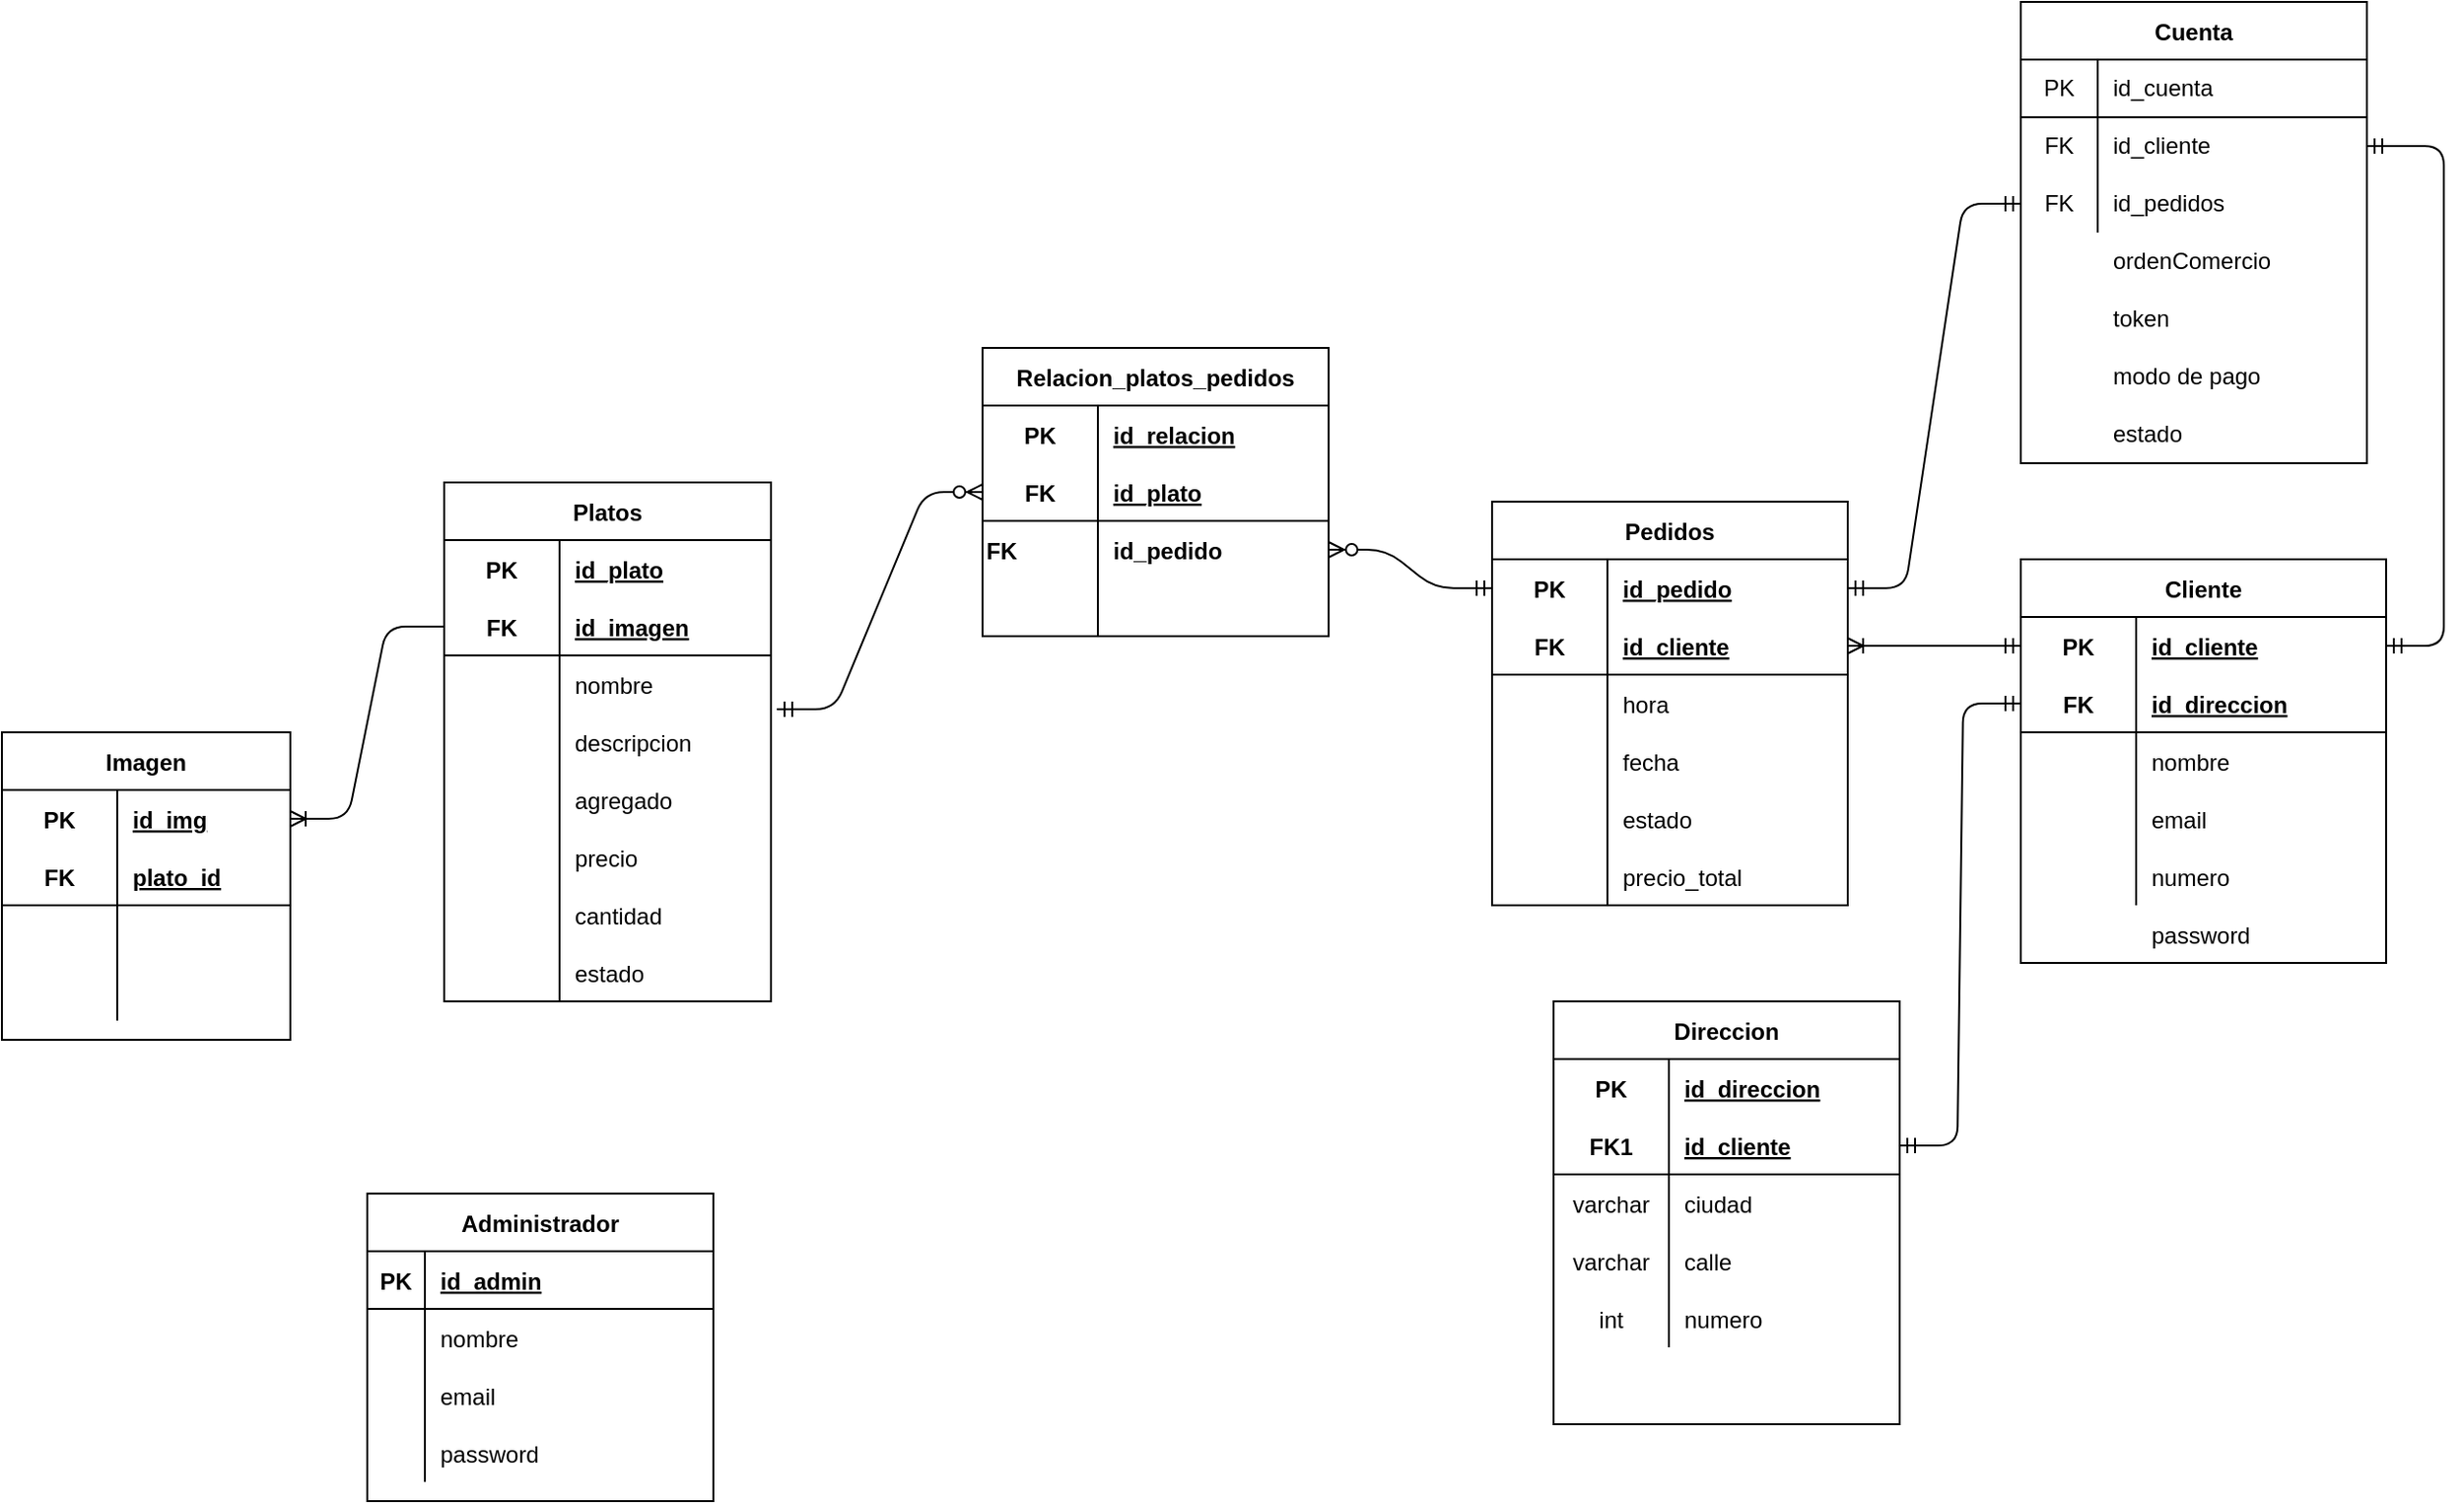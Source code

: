 <mxfile version="15.4.3" type="github">
  <diagram id="C5RBs43oDa-KdzZeNtuy" name="Page-1">
    <mxGraphModel dx="2249" dy="1915" grid="1" gridSize="10" guides="1" tooltips="1" connect="1" arrows="1" fold="1" page="1" pageScale="1" pageWidth="827" pageHeight="1169" math="0" shadow="0">
      <root>
        <mxCell id="WIyWlLk6GJQsqaUBKTNV-0" />
        <mxCell id="WIyWlLk6GJQsqaUBKTNV-1" parent="WIyWlLk6GJQsqaUBKTNV-0" />
        <mxCell id="ESda6m1xkykQsSSz6do7-54" value="" style="edgeStyle=entityRelationEdgeStyle;fontSize=12;html=1;endArrow=ERmandOne;startArrow=ERmandOne;entryX=0;entryY=0.5;entryDx=0;entryDy=0;" parent="WIyWlLk6GJQsqaUBKTNV-1" source="ESda6m1xkykQsSSz6do7-59" target="ESda6m1xkykQsSSz6do7-76" edge="1">
          <mxGeometry width="100" height="100" relative="1" as="geometry">
            <mxPoint x="650" y="405" as="sourcePoint" />
            <mxPoint x="750" y="305" as="targetPoint" />
          </mxGeometry>
        </mxCell>
        <mxCell id="ESda6m1xkykQsSSz6do7-55" value="Direccion" style="shape=table;startSize=30;container=1;collapsible=1;childLayout=tableLayout;fixedRows=1;rowLines=0;fontStyle=1;align=center;resizeLast=1;" parent="WIyWlLk6GJQsqaUBKTNV-1" vertex="1">
          <mxGeometry x="647" y="460" width="180" height="220" as="geometry" />
        </mxCell>
        <mxCell id="ESda6m1xkykQsSSz6do7-56" value="" style="shape=partialRectangle;collapsible=0;dropTarget=0;pointerEvents=0;fillColor=none;top=0;left=0;bottom=0;right=0;points=[[0,0.5],[1,0.5]];portConstraint=eastwest;" parent="ESda6m1xkykQsSSz6do7-55" vertex="1">
          <mxGeometry y="30" width="180" height="30" as="geometry" />
        </mxCell>
        <mxCell id="ESda6m1xkykQsSSz6do7-57" value="PK" style="shape=partialRectangle;connectable=0;fillColor=none;top=0;left=0;bottom=0;right=0;fontStyle=1;overflow=hidden;" parent="ESda6m1xkykQsSSz6do7-56" vertex="1">
          <mxGeometry width="60" height="30" as="geometry" />
        </mxCell>
        <mxCell id="ESda6m1xkykQsSSz6do7-58" value="id_direccion" style="shape=partialRectangle;connectable=0;fillColor=none;top=0;left=0;bottom=0;right=0;align=left;spacingLeft=6;fontStyle=5;overflow=hidden;" parent="ESda6m1xkykQsSSz6do7-56" vertex="1">
          <mxGeometry x="60" width="120" height="30" as="geometry" />
        </mxCell>
        <mxCell id="ESda6m1xkykQsSSz6do7-59" value="" style="shape=partialRectangle;collapsible=0;dropTarget=0;pointerEvents=0;fillColor=none;top=0;left=0;bottom=1;right=0;points=[[0,0.5],[1,0.5]];portConstraint=eastwest;" parent="ESda6m1xkykQsSSz6do7-55" vertex="1">
          <mxGeometry y="60" width="180" height="30" as="geometry" />
        </mxCell>
        <mxCell id="ESda6m1xkykQsSSz6do7-60" value="FK1" style="shape=partialRectangle;connectable=0;fillColor=none;top=0;left=0;bottom=0;right=0;fontStyle=1;overflow=hidden;" parent="ESda6m1xkykQsSSz6do7-59" vertex="1">
          <mxGeometry width="60" height="30" as="geometry" />
        </mxCell>
        <mxCell id="ESda6m1xkykQsSSz6do7-61" value="id_cliente" style="shape=partialRectangle;connectable=0;fillColor=none;top=0;left=0;bottom=0;right=0;align=left;spacingLeft=6;fontStyle=5;overflow=hidden;" parent="ESda6m1xkykQsSSz6do7-59" vertex="1">
          <mxGeometry x="60" width="120" height="30" as="geometry" />
        </mxCell>
        <mxCell id="ESda6m1xkykQsSSz6do7-62" value="" style="shape=partialRectangle;collapsible=0;dropTarget=0;pointerEvents=0;fillColor=none;top=0;left=0;bottom=0;right=0;points=[[0,0.5],[1,0.5]];portConstraint=eastwest;" parent="ESda6m1xkykQsSSz6do7-55" vertex="1">
          <mxGeometry y="90" width="180" height="30" as="geometry" />
        </mxCell>
        <mxCell id="ESda6m1xkykQsSSz6do7-63" value="varchar" style="shape=partialRectangle;connectable=0;fillColor=none;top=0;left=0;bottom=0;right=0;editable=1;overflow=hidden;" parent="ESda6m1xkykQsSSz6do7-62" vertex="1">
          <mxGeometry width="60" height="30" as="geometry" />
        </mxCell>
        <mxCell id="ESda6m1xkykQsSSz6do7-64" value="ciudad" style="shape=partialRectangle;connectable=0;fillColor=none;top=0;left=0;bottom=0;right=0;align=left;spacingLeft=6;overflow=hidden;" parent="ESda6m1xkykQsSSz6do7-62" vertex="1">
          <mxGeometry x="60" width="120" height="30" as="geometry" />
        </mxCell>
        <mxCell id="ESda6m1xkykQsSSz6do7-65" value="" style="shape=partialRectangle;collapsible=0;dropTarget=0;pointerEvents=0;fillColor=none;top=0;left=0;bottom=0;right=0;points=[[0,0.5],[1,0.5]];portConstraint=eastwest;" parent="ESda6m1xkykQsSSz6do7-55" vertex="1">
          <mxGeometry y="120" width="180" height="30" as="geometry" />
        </mxCell>
        <mxCell id="ESda6m1xkykQsSSz6do7-66" value="varchar" style="shape=partialRectangle;connectable=0;fillColor=none;top=0;left=0;bottom=0;right=0;editable=1;overflow=hidden;" parent="ESda6m1xkykQsSSz6do7-65" vertex="1">
          <mxGeometry width="60" height="30" as="geometry" />
        </mxCell>
        <mxCell id="ESda6m1xkykQsSSz6do7-67" value="calle" style="shape=partialRectangle;connectable=0;fillColor=none;top=0;left=0;bottom=0;right=0;align=left;spacingLeft=6;overflow=hidden;" parent="ESda6m1xkykQsSSz6do7-65" vertex="1">
          <mxGeometry x="60" width="120" height="30" as="geometry" />
        </mxCell>
        <mxCell id="ESda6m1xkykQsSSz6do7-68" value="" style="shape=partialRectangle;collapsible=0;dropTarget=0;pointerEvents=0;fillColor=none;top=0;left=0;bottom=0;right=0;points=[[0,0.5],[1,0.5]];portConstraint=eastwest;" parent="ESda6m1xkykQsSSz6do7-55" vertex="1">
          <mxGeometry y="150" width="180" height="30" as="geometry" />
        </mxCell>
        <mxCell id="ESda6m1xkykQsSSz6do7-69" value="int" style="shape=partialRectangle;connectable=0;fillColor=none;top=0;left=0;bottom=0;right=0;editable=1;overflow=hidden;" parent="ESda6m1xkykQsSSz6do7-68" vertex="1">
          <mxGeometry width="60" height="30" as="geometry" />
        </mxCell>
        <mxCell id="ESda6m1xkykQsSSz6do7-70" value="numero" style="shape=partialRectangle;connectable=0;fillColor=none;top=0;left=0;bottom=0;right=0;align=left;spacingLeft=6;overflow=hidden;" parent="ESda6m1xkykQsSSz6do7-68" vertex="1">
          <mxGeometry x="60" width="120" height="30" as="geometry" />
        </mxCell>
        <mxCell id="ESda6m1xkykQsSSz6do7-72" value="Cliente" style="shape=table;startSize=30;container=1;collapsible=1;childLayout=tableLayout;fixedRows=1;rowLines=0;fontStyle=1;align=center;resizeLast=1;" parent="WIyWlLk6GJQsqaUBKTNV-1" vertex="1">
          <mxGeometry x="890" y="230" width="190" height="210" as="geometry" />
        </mxCell>
        <mxCell id="ESda6m1xkykQsSSz6do7-73" value="" style="shape=partialRectangle;collapsible=0;dropTarget=0;pointerEvents=0;fillColor=none;top=0;left=0;bottom=0;right=0;points=[[0,0.5],[1,0.5]];portConstraint=eastwest;" parent="ESda6m1xkykQsSSz6do7-72" vertex="1">
          <mxGeometry y="30" width="190" height="30" as="geometry" />
        </mxCell>
        <mxCell id="ESda6m1xkykQsSSz6do7-74" value="PK" style="shape=partialRectangle;connectable=0;fillColor=none;top=0;left=0;bottom=0;right=0;fontStyle=1;overflow=hidden;" parent="ESda6m1xkykQsSSz6do7-73" vertex="1">
          <mxGeometry width="60" height="30" as="geometry">
            <mxRectangle width="60" height="30" as="alternateBounds" />
          </mxGeometry>
        </mxCell>
        <mxCell id="ESda6m1xkykQsSSz6do7-75" value="id_cliente" style="shape=partialRectangle;connectable=0;fillColor=none;top=0;left=0;bottom=0;right=0;align=left;spacingLeft=6;fontStyle=5;overflow=hidden;" parent="ESda6m1xkykQsSSz6do7-73" vertex="1">
          <mxGeometry x="60" width="130" height="30" as="geometry">
            <mxRectangle width="130" height="30" as="alternateBounds" />
          </mxGeometry>
        </mxCell>
        <mxCell id="ESda6m1xkykQsSSz6do7-76" value="" style="shape=partialRectangle;collapsible=0;dropTarget=0;pointerEvents=0;fillColor=none;top=0;left=0;bottom=1;right=0;points=[[0,0.5],[1,0.5]];portConstraint=eastwest;" parent="ESda6m1xkykQsSSz6do7-72" vertex="1">
          <mxGeometry y="60" width="190" height="30" as="geometry" />
        </mxCell>
        <mxCell id="ESda6m1xkykQsSSz6do7-77" value="FK" style="shape=partialRectangle;connectable=0;fillColor=none;top=0;left=0;bottom=0;right=0;fontStyle=1;overflow=hidden;" parent="ESda6m1xkykQsSSz6do7-76" vertex="1">
          <mxGeometry width="60" height="30" as="geometry">
            <mxRectangle width="60" height="30" as="alternateBounds" />
          </mxGeometry>
        </mxCell>
        <mxCell id="ESda6m1xkykQsSSz6do7-78" value="id_direccion" style="shape=partialRectangle;connectable=0;fillColor=none;top=0;left=0;bottom=0;right=0;align=left;spacingLeft=6;fontStyle=5;overflow=hidden;" parent="ESda6m1xkykQsSSz6do7-76" vertex="1">
          <mxGeometry x="60" width="130" height="30" as="geometry">
            <mxRectangle width="130" height="30" as="alternateBounds" />
          </mxGeometry>
        </mxCell>
        <mxCell id="ESda6m1xkykQsSSz6do7-79" value="" style="shape=partialRectangle;collapsible=0;dropTarget=0;pointerEvents=0;fillColor=none;top=0;left=0;bottom=0;right=0;points=[[0,0.5],[1,0.5]];portConstraint=eastwest;" parent="ESda6m1xkykQsSSz6do7-72" vertex="1">
          <mxGeometry y="90" width="190" height="30" as="geometry" />
        </mxCell>
        <mxCell id="ESda6m1xkykQsSSz6do7-80" value="" style="shape=partialRectangle;connectable=0;fillColor=none;top=0;left=0;bottom=0;right=0;editable=1;overflow=hidden;" parent="ESda6m1xkykQsSSz6do7-79" vertex="1">
          <mxGeometry width="60" height="30" as="geometry">
            <mxRectangle width="60" height="30" as="alternateBounds" />
          </mxGeometry>
        </mxCell>
        <mxCell id="ESda6m1xkykQsSSz6do7-81" value="nombre" style="shape=partialRectangle;connectable=0;fillColor=none;top=0;left=0;bottom=0;right=0;align=left;spacingLeft=6;overflow=hidden;" parent="ESda6m1xkykQsSSz6do7-79" vertex="1">
          <mxGeometry x="60" width="130" height="30" as="geometry">
            <mxRectangle width="130" height="30" as="alternateBounds" />
          </mxGeometry>
        </mxCell>
        <mxCell id="ESda6m1xkykQsSSz6do7-82" value="" style="shape=partialRectangle;collapsible=0;dropTarget=0;pointerEvents=0;fillColor=none;top=0;left=0;bottom=0;right=0;points=[[0,0.5],[1,0.5]];portConstraint=eastwest;" parent="ESda6m1xkykQsSSz6do7-72" vertex="1">
          <mxGeometry y="120" width="190" height="30" as="geometry" />
        </mxCell>
        <mxCell id="ESda6m1xkykQsSSz6do7-83" value="" style="shape=partialRectangle;connectable=0;fillColor=none;top=0;left=0;bottom=0;right=0;editable=1;overflow=hidden;" parent="ESda6m1xkykQsSSz6do7-82" vertex="1">
          <mxGeometry width="60" height="30" as="geometry">
            <mxRectangle width="60" height="30" as="alternateBounds" />
          </mxGeometry>
        </mxCell>
        <mxCell id="ESda6m1xkykQsSSz6do7-84" value="email" style="shape=partialRectangle;connectable=0;fillColor=none;top=0;left=0;bottom=0;right=0;align=left;spacingLeft=6;overflow=hidden;" parent="ESda6m1xkykQsSSz6do7-82" vertex="1">
          <mxGeometry x="60" width="130" height="30" as="geometry">
            <mxRectangle width="130" height="30" as="alternateBounds" />
          </mxGeometry>
        </mxCell>
        <mxCell id="ESda6m1xkykQsSSz6do7-88" value="" style="shape=partialRectangle;collapsible=0;dropTarget=0;pointerEvents=0;fillColor=none;top=0;left=0;bottom=0;right=0;points=[[0,0.5],[1,0.5]];portConstraint=eastwest;" parent="ESda6m1xkykQsSSz6do7-72" vertex="1">
          <mxGeometry y="150" width="190" height="30" as="geometry" />
        </mxCell>
        <mxCell id="ESda6m1xkykQsSSz6do7-89" value="                " style="shape=partialRectangle;connectable=0;fillColor=none;top=0;left=0;bottom=0;right=0;editable=1;overflow=hidden;" parent="ESda6m1xkykQsSSz6do7-88" vertex="1">
          <mxGeometry width="60" height="30" as="geometry">
            <mxRectangle width="60" height="30" as="alternateBounds" />
          </mxGeometry>
        </mxCell>
        <mxCell id="ESda6m1xkykQsSSz6do7-90" value="numero" style="shape=partialRectangle;connectable=0;fillColor=none;top=0;left=0;bottom=0;right=0;align=left;spacingLeft=6;overflow=hidden;" parent="ESda6m1xkykQsSSz6do7-88" vertex="1">
          <mxGeometry x="60" width="130" height="30" as="geometry">
            <mxRectangle width="130" height="30" as="alternateBounds" />
          </mxGeometry>
        </mxCell>
        <mxCell id="ESda6m1xkykQsSSz6do7-91" value="Pedidos" style="shape=table;startSize=30;container=1;collapsible=1;childLayout=tableLayout;fixedRows=1;rowLines=0;fontStyle=1;align=center;resizeLast=1;" parent="WIyWlLk6GJQsqaUBKTNV-1" vertex="1">
          <mxGeometry x="615" y="200" width="185" height="210" as="geometry" />
        </mxCell>
        <mxCell id="ESda6m1xkykQsSSz6do7-92" value="" style="shape=partialRectangle;collapsible=0;dropTarget=0;pointerEvents=0;fillColor=none;top=0;left=0;bottom=0;right=0;points=[[0,0.5],[1,0.5]];portConstraint=eastwest;" parent="ESda6m1xkykQsSSz6do7-91" vertex="1">
          <mxGeometry y="30" width="185" height="30" as="geometry" />
        </mxCell>
        <mxCell id="ESda6m1xkykQsSSz6do7-93" value="PK" style="shape=partialRectangle;connectable=0;fillColor=none;top=0;left=0;bottom=0;right=0;fontStyle=1;overflow=hidden;" parent="ESda6m1xkykQsSSz6do7-92" vertex="1">
          <mxGeometry width="60" height="30" as="geometry" />
        </mxCell>
        <mxCell id="ESda6m1xkykQsSSz6do7-94" value="id_pedido" style="shape=partialRectangle;connectable=0;fillColor=none;top=0;left=0;bottom=0;right=0;align=left;spacingLeft=6;fontStyle=5;overflow=hidden;" parent="ESda6m1xkykQsSSz6do7-92" vertex="1">
          <mxGeometry x="60" width="125" height="30" as="geometry" />
        </mxCell>
        <mxCell id="ESda6m1xkykQsSSz6do7-95" value="" style="shape=partialRectangle;collapsible=0;dropTarget=0;pointerEvents=0;fillColor=none;top=0;left=0;bottom=1;right=0;points=[[0,0.5],[1,0.5]];portConstraint=eastwest;" parent="ESda6m1xkykQsSSz6do7-91" vertex="1">
          <mxGeometry y="60" width="185" height="30" as="geometry" />
        </mxCell>
        <mxCell id="ESda6m1xkykQsSSz6do7-96" value="FK" style="shape=partialRectangle;connectable=0;fillColor=none;top=0;left=0;bottom=0;right=0;fontStyle=1;overflow=hidden;" parent="ESda6m1xkykQsSSz6do7-95" vertex="1">
          <mxGeometry width="60" height="30" as="geometry" />
        </mxCell>
        <mxCell id="ESda6m1xkykQsSSz6do7-97" value="id_cliente" style="shape=partialRectangle;connectable=0;fillColor=none;top=0;left=0;bottom=0;right=0;align=left;spacingLeft=6;fontStyle=5;overflow=hidden;" parent="ESda6m1xkykQsSSz6do7-95" vertex="1">
          <mxGeometry x="60" width="125" height="30" as="geometry" />
        </mxCell>
        <mxCell id="ESda6m1xkykQsSSz6do7-98" value="" style="shape=partialRectangle;collapsible=0;dropTarget=0;pointerEvents=0;fillColor=none;top=0;left=0;bottom=0;right=0;points=[[0,0.5],[1,0.5]];portConstraint=eastwest;" parent="ESda6m1xkykQsSSz6do7-91" vertex="1">
          <mxGeometry y="90" width="185" height="30" as="geometry" />
        </mxCell>
        <mxCell id="ESda6m1xkykQsSSz6do7-99" value="" style="shape=partialRectangle;connectable=0;fillColor=none;top=0;left=0;bottom=0;right=0;editable=1;overflow=hidden;" parent="ESda6m1xkykQsSSz6do7-98" vertex="1">
          <mxGeometry width="60" height="30" as="geometry" />
        </mxCell>
        <mxCell id="ESda6m1xkykQsSSz6do7-100" value="hora" style="shape=partialRectangle;connectable=0;fillColor=none;top=0;left=0;bottom=0;right=0;align=left;spacingLeft=6;overflow=hidden;" parent="ESda6m1xkykQsSSz6do7-98" vertex="1">
          <mxGeometry x="60" width="125" height="30" as="geometry" />
        </mxCell>
        <mxCell id="ESda6m1xkykQsSSz6do7-138" value="" style="shape=partialRectangle;collapsible=0;dropTarget=0;pointerEvents=0;fillColor=none;top=0;left=0;bottom=0;right=0;points=[[0,0.5],[1,0.5]];portConstraint=eastwest;" parent="ESda6m1xkykQsSSz6do7-91" vertex="1">
          <mxGeometry y="120" width="185" height="30" as="geometry" />
        </mxCell>
        <mxCell id="ESda6m1xkykQsSSz6do7-139" value="" style="shape=partialRectangle;connectable=0;fillColor=none;top=0;left=0;bottom=0;right=0;editable=1;overflow=hidden;" parent="ESda6m1xkykQsSSz6do7-138" vertex="1">
          <mxGeometry width="60" height="30" as="geometry" />
        </mxCell>
        <mxCell id="ESda6m1xkykQsSSz6do7-140" value="fecha" style="shape=partialRectangle;connectable=0;fillColor=none;top=0;left=0;bottom=0;right=0;align=left;spacingLeft=6;overflow=hidden;" parent="ESda6m1xkykQsSSz6do7-138" vertex="1">
          <mxGeometry x="60" width="125" height="30" as="geometry" />
        </mxCell>
        <mxCell id="ESda6m1xkykQsSSz6do7-190" value="" style="shape=partialRectangle;collapsible=0;dropTarget=0;pointerEvents=0;fillColor=none;top=0;left=0;bottom=0;right=0;points=[[0,0.5],[1,0.5]];portConstraint=eastwest;" parent="ESda6m1xkykQsSSz6do7-91" vertex="1">
          <mxGeometry y="150" width="185" height="30" as="geometry" />
        </mxCell>
        <mxCell id="ESda6m1xkykQsSSz6do7-191" value="" style="shape=partialRectangle;connectable=0;fillColor=none;top=0;left=0;bottom=0;right=0;editable=1;overflow=hidden;" parent="ESda6m1xkykQsSSz6do7-190" vertex="1">
          <mxGeometry width="60" height="30" as="geometry" />
        </mxCell>
        <mxCell id="ESda6m1xkykQsSSz6do7-192" value="estado" style="shape=partialRectangle;connectable=0;fillColor=none;top=0;left=0;bottom=0;right=0;align=left;spacingLeft=6;overflow=hidden;" parent="ESda6m1xkykQsSSz6do7-190" vertex="1">
          <mxGeometry x="60" width="125" height="30" as="geometry" />
        </mxCell>
        <mxCell id="ESda6m1xkykQsSSz6do7-101" value="" style="shape=partialRectangle;collapsible=0;dropTarget=0;pointerEvents=0;fillColor=none;top=0;left=0;bottom=0;right=0;points=[[0,0.5],[1,0.5]];portConstraint=eastwest;" parent="ESda6m1xkykQsSSz6do7-91" vertex="1">
          <mxGeometry y="180" width="185" height="30" as="geometry" />
        </mxCell>
        <mxCell id="ESda6m1xkykQsSSz6do7-102" value="" style="shape=partialRectangle;connectable=0;fillColor=none;top=0;left=0;bottom=0;right=0;editable=1;overflow=hidden;" parent="ESda6m1xkykQsSSz6do7-101" vertex="1">
          <mxGeometry width="60" height="30" as="geometry" />
        </mxCell>
        <mxCell id="ESda6m1xkykQsSSz6do7-103" value="precio_total" style="shape=partialRectangle;connectable=0;fillColor=none;top=0;left=0;bottom=0;right=0;align=left;spacingLeft=6;overflow=hidden;" parent="ESda6m1xkykQsSSz6do7-101" vertex="1">
          <mxGeometry x="60" width="125" height="30" as="geometry" />
        </mxCell>
        <mxCell id="ESda6m1xkykQsSSz6do7-104" value="Platos" style="shape=table;startSize=30;container=1;collapsible=1;childLayout=tableLayout;fixedRows=1;rowLines=0;fontStyle=1;align=center;resizeLast=1;" parent="WIyWlLk6GJQsqaUBKTNV-1" vertex="1">
          <mxGeometry x="70" y="190" width="170" height="270" as="geometry" />
        </mxCell>
        <mxCell id="ESda6m1xkykQsSSz6do7-105" value="" style="shape=partialRectangle;collapsible=0;dropTarget=0;pointerEvents=0;fillColor=none;top=0;left=0;bottom=0;right=0;points=[[0,0.5],[1,0.5]];portConstraint=eastwest;" parent="ESda6m1xkykQsSSz6do7-104" vertex="1">
          <mxGeometry y="30" width="170" height="30" as="geometry" />
        </mxCell>
        <mxCell id="ESda6m1xkykQsSSz6do7-106" value="PK" style="shape=partialRectangle;connectable=0;fillColor=none;top=0;left=0;bottom=0;right=0;fontStyle=1;overflow=hidden;" parent="ESda6m1xkykQsSSz6do7-105" vertex="1">
          <mxGeometry width="60" height="30" as="geometry" />
        </mxCell>
        <mxCell id="ESda6m1xkykQsSSz6do7-107" value="id_plato" style="shape=partialRectangle;connectable=0;fillColor=none;top=0;left=0;bottom=0;right=0;align=left;spacingLeft=6;fontStyle=5;overflow=hidden;" parent="ESda6m1xkykQsSSz6do7-105" vertex="1">
          <mxGeometry x="60" width="110" height="30" as="geometry" />
        </mxCell>
        <mxCell id="ESda6m1xkykQsSSz6do7-108" value="" style="shape=partialRectangle;collapsible=0;dropTarget=0;pointerEvents=0;fillColor=none;top=0;left=0;bottom=1;right=0;points=[[0,0.5],[1,0.5]];portConstraint=eastwest;" parent="ESda6m1xkykQsSSz6do7-104" vertex="1">
          <mxGeometry y="60" width="170" height="30" as="geometry" />
        </mxCell>
        <mxCell id="ESda6m1xkykQsSSz6do7-109" value="FK" style="shape=partialRectangle;connectable=0;fillColor=none;top=0;left=0;bottom=0;right=0;fontStyle=1;overflow=hidden;" parent="ESda6m1xkykQsSSz6do7-108" vertex="1">
          <mxGeometry width="60" height="30" as="geometry" />
        </mxCell>
        <mxCell id="ESda6m1xkykQsSSz6do7-110" value="id_imagen" style="shape=partialRectangle;connectable=0;fillColor=none;top=0;left=0;bottom=0;right=0;align=left;spacingLeft=6;fontStyle=5;overflow=hidden;" parent="ESda6m1xkykQsSSz6do7-108" vertex="1">
          <mxGeometry x="60" width="110" height="30" as="geometry" />
        </mxCell>
        <mxCell id="ESda6m1xkykQsSSz6do7-111" value="" style="shape=partialRectangle;collapsible=0;dropTarget=0;pointerEvents=0;fillColor=none;top=0;left=0;bottom=0;right=0;points=[[0,0.5],[1,0.5]];portConstraint=eastwest;" parent="ESda6m1xkykQsSSz6do7-104" vertex="1">
          <mxGeometry y="90" width="170" height="30" as="geometry" />
        </mxCell>
        <mxCell id="ESda6m1xkykQsSSz6do7-112" value="" style="shape=partialRectangle;connectable=0;fillColor=none;top=0;left=0;bottom=0;right=0;editable=1;overflow=hidden;" parent="ESda6m1xkykQsSSz6do7-111" vertex="1">
          <mxGeometry width="60" height="30" as="geometry" />
        </mxCell>
        <mxCell id="ESda6m1xkykQsSSz6do7-113" value="nombre" style="shape=partialRectangle;connectable=0;fillColor=none;top=0;left=0;bottom=0;right=0;align=left;spacingLeft=6;overflow=hidden;" parent="ESda6m1xkykQsSSz6do7-111" vertex="1">
          <mxGeometry x="60" width="110" height="30" as="geometry" />
        </mxCell>
        <mxCell id="ESda6m1xkykQsSSz6do7-114" value="" style="shape=partialRectangle;collapsible=0;dropTarget=0;pointerEvents=0;fillColor=none;top=0;left=0;bottom=0;right=0;points=[[0,0.5],[1,0.5]];portConstraint=eastwest;" parent="ESda6m1xkykQsSSz6do7-104" vertex="1">
          <mxGeometry y="120" width="170" height="30" as="geometry" />
        </mxCell>
        <mxCell id="ESda6m1xkykQsSSz6do7-115" value="" style="shape=partialRectangle;connectable=0;fillColor=none;top=0;left=0;bottom=0;right=0;editable=1;overflow=hidden;" parent="ESda6m1xkykQsSSz6do7-114" vertex="1">
          <mxGeometry width="60" height="30" as="geometry" />
        </mxCell>
        <mxCell id="ESda6m1xkykQsSSz6do7-116" value="descripcion" style="shape=partialRectangle;connectable=0;fillColor=none;top=0;left=0;bottom=0;right=0;align=left;spacingLeft=6;overflow=hidden;" parent="ESda6m1xkykQsSSz6do7-114" vertex="1">
          <mxGeometry x="60" width="110" height="30" as="geometry" />
        </mxCell>
        <mxCell id="ESda6m1xkykQsSSz6do7-117" value="" style="shape=partialRectangle;collapsible=0;dropTarget=0;pointerEvents=0;fillColor=none;top=0;left=0;bottom=0;right=0;points=[[0,0.5],[1,0.5]];portConstraint=eastwest;" parent="ESda6m1xkykQsSSz6do7-104" vertex="1">
          <mxGeometry y="150" width="170" height="30" as="geometry" />
        </mxCell>
        <mxCell id="ESda6m1xkykQsSSz6do7-118" value="" style="shape=partialRectangle;connectable=0;fillColor=none;top=0;left=0;bottom=0;right=0;editable=1;overflow=hidden;" parent="ESda6m1xkykQsSSz6do7-117" vertex="1">
          <mxGeometry width="60" height="30" as="geometry" />
        </mxCell>
        <mxCell id="ESda6m1xkykQsSSz6do7-119" value="agregado" style="shape=partialRectangle;connectable=0;fillColor=none;top=0;left=0;bottom=0;right=0;align=left;spacingLeft=6;overflow=hidden;" parent="ESda6m1xkykQsSSz6do7-117" vertex="1">
          <mxGeometry x="60" width="110" height="30" as="geometry" />
        </mxCell>
        <mxCell id="ESda6m1xkykQsSSz6do7-135" value="" style="shape=partialRectangle;collapsible=0;dropTarget=0;pointerEvents=0;fillColor=none;top=0;left=0;bottom=0;right=0;points=[[0,0.5],[1,0.5]];portConstraint=eastwest;" parent="ESda6m1xkykQsSSz6do7-104" vertex="1">
          <mxGeometry y="180" width="170" height="30" as="geometry" />
        </mxCell>
        <mxCell id="ESda6m1xkykQsSSz6do7-136" value="" style="shape=partialRectangle;connectable=0;fillColor=none;top=0;left=0;bottom=0;right=0;editable=1;overflow=hidden;" parent="ESda6m1xkykQsSSz6do7-135" vertex="1">
          <mxGeometry width="60" height="30" as="geometry" />
        </mxCell>
        <mxCell id="ESda6m1xkykQsSSz6do7-137" value="precio" style="shape=partialRectangle;connectable=0;fillColor=none;top=0;left=0;bottom=0;right=0;align=left;spacingLeft=6;overflow=hidden;" parent="ESda6m1xkykQsSSz6do7-135" vertex="1">
          <mxGeometry x="60" width="110" height="30" as="geometry" />
        </mxCell>
        <mxCell id="ESda6m1xkykQsSSz6do7-141" value="" style="shape=partialRectangle;collapsible=0;dropTarget=0;pointerEvents=0;fillColor=none;top=0;left=0;bottom=0;right=0;points=[[0,0.5],[1,0.5]];portConstraint=eastwest;" parent="ESda6m1xkykQsSSz6do7-104" vertex="1">
          <mxGeometry y="210" width="170" height="30" as="geometry" />
        </mxCell>
        <mxCell id="ESda6m1xkykQsSSz6do7-142" value="" style="shape=partialRectangle;connectable=0;fillColor=none;top=0;left=0;bottom=0;right=0;editable=1;overflow=hidden;" parent="ESda6m1xkykQsSSz6do7-141" vertex="1">
          <mxGeometry width="60" height="30" as="geometry" />
        </mxCell>
        <mxCell id="ESda6m1xkykQsSSz6do7-143" value="cantidad" style="shape=partialRectangle;connectable=0;fillColor=none;top=0;left=0;bottom=0;right=0;align=left;spacingLeft=6;overflow=hidden;" parent="ESda6m1xkykQsSSz6do7-141" vertex="1">
          <mxGeometry x="60" width="110" height="30" as="geometry" />
        </mxCell>
        <mxCell id="ESda6m1xkykQsSSz6do7-144" value="" style="shape=partialRectangle;collapsible=0;dropTarget=0;pointerEvents=0;fillColor=none;top=0;left=0;bottom=0;right=0;points=[[0,0.5],[1,0.5]];portConstraint=eastwest;" parent="ESda6m1xkykQsSSz6do7-104" vertex="1">
          <mxGeometry y="240" width="170" height="30" as="geometry" />
        </mxCell>
        <mxCell id="ESda6m1xkykQsSSz6do7-145" value="" style="shape=partialRectangle;connectable=0;fillColor=none;top=0;left=0;bottom=0;right=0;editable=1;overflow=hidden;" parent="ESda6m1xkykQsSSz6do7-144" vertex="1">
          <mxGeometry width="60" height="30" as="geometry" />
        </mxCell>
        <mxCell id="ESda6m1xkykQsSSz6do7-146" value="estado" style="shape=partialRectangle;connectable=0;fillColor=none;top=0;left=0;bottom=0;right=0;align=left;spacingLeft=6;overflow=hidden;" parent="ESda6m1xkykQsSSz6do7-144" vertex="1">
          <mxGeometry x="60" width="110" height="30" as="geometry" />
        </mxCell>
        <mxCell id="ESda6m1xkykQsSSz6do7-120" value="Relacion_platos_pedidos" style="shape=table;startSize=30;container=1;collapsible=1;childLayout=tableLayout;fixedRows=1;rowLines=0;fontStyle=1;align=center;resizeLast=1;" parent="WIyWlLk6GJQsqaUBKTNV-1" vertex="1">
          <mxGeometry x="350" y="120" width="180" height="150" as="geometry" />
        </mxCell>
        <mxCell id="ESda6m1xkykQsSSz6do7-121" value="" style="shape=partialRectangle;collapsible=0;dropTarget=0;pointerEvents=0;fillColor=none;top=0;left=0;bottom=0;right=0;points=[[0,0.5],[1,0.5]];portConstraint=eastwest;" parent="ESda6m1xkykQsSSz6do7-120" vertex="1">
          <mxGeometry y="30" width="180" height="30" as="geometry" />
        </mxCell>
        <mxCell id="ESda6m1xkykQsSSz6do7-122" value="PK" style="shape=partialRectangle;connectable=0;fillColor=none;top=0;left=0;bottom=0;right=0;fontStyle=1;overflow=hidden;" parent="ESda6m1xkykQsSSz6do7-121" vertex="1">
          <mxGeometry width="60" height="30" as="geometry">
            <mxRectangle width="60" height="30" as="alternateBounds" />
          </mxGeometry>
        </mxCell>
        <mxCell id="ESda6m1xkykQsSSz6do7-123" value="id_relacion" style="shape=partialRectangle;connectable=0;fillColor=none;top=0;left=0;bottom=0;right=0;align=left;spacingLeft=6;fontStyle=5;overflow=hidden;" parent="ESda6m1xkykQsSSz6do7-121" vertex="1">
          <mxGeometry x="60" width="120" height="30" as="geometry">
            <mxRectangle width="120" height="30" as="alternateBounds" />
          </mxGeometry>
        </mxCell>
        <mxCell id="ESda6m1xkykQsSSz6do7-124" value="" style="shape=partialRectangle;collapsible=0;dropTarget=0;pointerEvents=0;fillColor=none;top=0;left=0;bottom=1;right=0;points=[[0,0.5],[1,0.5]];portConstraint=eastwest;" parent="ESda6m1xkykQsSSz6do7-120" vertex="1">
          <mxGeometry y="60" width="180" height="30" as="geometry" />
        </mxCell>
        <mxCell id="ESda6m1xkykQsSSz6do7-125" value="FK" style="shape=partialRectangle;connectable=0;fillColor=none;top=0;left=0;bottom=0;right=0;fontStyle=1;overflow=hidden;" parent="ESda6m1xkykQsSSz6do7-124" vertex="1">
          <mxGeometry width="60" height="30" as="geometry">
            <mxRectangle width="60" height="30" as="alternateBounds" />
          </mxGeometry>
        </mxCell>
        <mxCell id="ESda6m1xkykQsSSz6do7-126" value="id_plato" style="shape=partialRectangle;connectable=0;fillColor=none;top=0;left=0;bottom=0;right=0;align=left;spacingLeft=6;fontStyle=5;overflow=hidden;" parent="ESda6m1xkykQsSSz6do7-124" vertex="1">
          <mxGeometry x="60" width="120" height="30" as="geometry">
            <mxRectangle width="120" height="30" as="alternateBounds" />
          </mxGeometry>
        </mxCell>
        <mxCell id="ESda6m1xkykQsSSz6do7-127" value="" style="shape=partialRectangle;collapsible=0;dropTarget=0;pointerEvents=0;fillColor=none;top=0;left=0;bottom=0;right=0;points=[[0,0.5],[1,0.5]];portConstraint=eastwest;" parent="ESda6m1xkykQsSSz6do7-120" vertex="1">
          <mxGeometry y="90" width="180" height="30" as="geometry" />
        </mxCell>
        <mxCell id="ESda6m1xkykQsSSz6do7-128" value="" style="shape=partialRectangle;connectable=0;fillColor=none;top=0;left=0;bottom=0;right=0;editable=1;overflow=hidden;" parent="ESda6m1xkykQsSSz6do7-127" vertex="1">
          <mxGeometry width="60" height="30" as="geometry">
            <mxRectangle width="60" height="30" as="alternateBounds" />
          </mxGeometry>
        </mxCell>
        <mxCell id="ESda6m1xkykQsSSz6do7-129" value="id_pedido" style="shape=partialRectangle;connectable=0;fillColor=none;top=0;left=0;bottom=0;right=0;align=left;spacingLeft=6;overflow=hidden;fontStyle=1" parent="ESda6m1xkykQsSSz6do7-127" vertex="1">
          <mxGeometry x="60" width="120" height="30" as="geometry">
            <mxRectangle width="120" height="30" as="alternateBounds" />
          </mxGeometry>
        </mxCell>
        <mxCell id="ESda6m1xkykQsSSz6do7-130" value="" style="shape=partialRectangle;collapsible=0;dropTarget=0;pointerEvents=0;fillColor=none;top=0;left=0;bottom=0;right=0;points=[[0,0.5],[1,0.5]];portConstraint=eastwest;" parent="ESda6m1xkykQsSSz6do7-120" vertex="1">
          <mxGeometry y="120" width="180" height="30" as="geometry" />
        </mxCell>
        <mxCell id="ESda6m1xkykQsSSz6do7-131" value="" style="shape=partialRectangle;connectable=0;fillColor=none;top=0;left=0;bottom=0;right=0;editable=1;overflow=hidden;" parent="ESda6m1xkykQsSSz6do7-130" vertex="1">
          <mxGeometry width="60" height="30" as="geometry">
            <mxRectangle width="60" height="30" as="alternateBounds" />
          </mxGeometry>
        </mxCell>
        <mxCell id="ESda6m1xkykQsSSz6do7-132" value="" style="shape=partialRectangle;connectable=0;fillColor=none;top=0;left=0;bottom=0;right=0;align=left;spacingLeft=6;overflow=hidden;" parent="ESda6m1xkykQsSSz6do7-130" vertex="1">
          <mxGeometry x="60" width="120" height="30" as="geometry">
            <mxRectangle width="120" height="30" as="alternateBounds" />
          </mxGeometry>
        </mxCell>
        <mxCell id="ESda6m1xkykQsSSz6do7-133" value="FK" style="shape=partialRectangle;connectable=0;fillColor=none;top=0;left=0;bottom=0;right=0;fontStyle=1;overflow=hidden;" parent="WIyWlLk6GJQsqaUBKTNV-1" vertex="1">
          <mxGeometry x="330" y="210" width="60" height="30" as="geometry" />
        </mxCell>
        <mxCell id="ESda6m1xkykQsSSz6do7-147" value="Imagen" style="shape=table;startSize=30;container=1;collapsible=1;childLayout=tableLayout;fixedRows=1;rowLines=0;fontStyle=1;align=center;resizeLast=1;" parent="WIyWlLk6GJQsqaUBKTNV-1" vertex="1">
          <mxGeometry x="-160" y="320" width="150" height="160" as="geometry" />
        </mxCell>
        <mxCell id="ESda6m1xkykQsSSz6do7-148" value="" style="shape=partialRectangle;collapsible=0;dropTarget=0;pointerEvents=0;fillColor=none;top=0;left=0;bottom=0;right=0;points=[[0,0.5],[1,0.5]];portConstraint=eastwest;" parent="ESda6m1xkykQsSSz6do7-147" vertex="1">
          <mxGeometry y="30" width="150" height="30" as="geometry" />
        </mxCell>
        <mxCell id="ESda6m1xkykQsSSz6do7-149" value="PK" style="shape=partialRectangle;connectable=0;fillColor=none;top=0;left=0;bottom=0;right=0;fontStyle=1;overflow=hidden;" parent="ESda6m1xkykQsSSz6do7-148" vertex="1">
          <mxGeometry width="60" height="30" as="geometry" />
        </mxCell>
        <mxCell id="ESda6m1xkykQsSSz6do7-150" value="id_img" style="shape=partialRectangle;connectable=0;fillColor=none;top=0;left=0;bottom=0;right=0;align=left;spacingLeft=6;fontStyle=5;overflow=hidden;" parent="ESda6m1xkykQsSSz6do7-148" vertex="1">
          <mxGeometry x="60" width="90" height="30" as="geometry" />
        </mxCell>
        <mxCell id="ESda6m1xkykQsSSz6do7-151" value="" style="shape=partialRectangle;collapsible=0;dropTarget=0;pointerEvents=0;fillColor=none;top=0;left=0;bottom=1;right=0;points=[[0,0.5],[1,0.5]];portConstraint=eastwest;" parent="ESda6m1xkykQsSSz6do7-147" vertex="1">
          <mxGeometry y="60" width="150" height="30" as="geometry" />
        </mxCell>
        <mxCell id="ESda6m1xkykQsSSz6do7-152" value="FK" style="shape=partialRectangle;connectable=0;fillColor=none;top=0;left=0;bottom=0;right=0;fontStyle=1;overflow=hidden;" parent="ESda6m1xkykQsSSz6do7-151" vertex="1">
          <mxGeometry width="60" height="30" as="geometry" />
        </mxCell>
        <mxCell id="ESda6m1xkykQsSSz6do7-153" value="plato_id" style="shape=partialRectangle;connectable=0;fillColor=none;top=0;left=0;bottom=0;right=0;align=left;spacingLeft=6;fontStyle=5;overflow=hidden;" parent="ESda6m1xkykQsSSz6do7-151" vertex="1">
          <mxGeometry x="60" width="90" height="30" as="geometry" />
        </mxCell>
        <mxCell id="ESda6m1xkykQsSSz6do7-154" value="" style="shape=partialRectangle;collapsible=0;dropTarget=0;pointerEvents=0;fillColor=none;top=0;left=0;bottom=0;right=0;points=[[0,0.5],[1,0.5]];portConstraint=eastwest;" parent="ESda6m1xkykQsSSz6do7-147" vertex="1">
          <mxGeometry y="90" width="150" height="30" as="geometry" />
        </mxCell>
        <mxCell id="ESda6m1xkykQsSSz6do7-155" value="" style="shape=partialRectangle;connectable=0;fillColor=none;top=0;left=0;bottom=0;right=0;editable=1;overflow=hidden;" parent="ESda6m1xkykQsSSz6do7-154" vertex="1">
          <mxGeometry width="60" height="30" as="geometry" />
        </mxCell>
        <mxCell id="ESda6m1xkykQsSSz6do7-156" value="" style="shape=partialRectangle;connectable=0;fillColor=none;top=0;left=0;bottom=0;right=0;align=left;spacingLeft=6;overflow=hidden;" parent="ESda6m1xkykQsSSz6do7-154" vertex="1">
          <mxGeometry x="60" width="90" height="30" as="geometry" />
        </mxCell>
        <mxCell id="ESda6m1xkykQsSSz6do7-157" value="" style="shape=partialRectangle;collapsible=0;dropTarget=0;pointerEvents=0;fillColor=none;top=0;left=0;bottom=0;right=0;points=[[0,0.5],[1,0.5]];portConstraint=eastwest;" parent="ESda6m1xkykQsSSz6do7-147" vertex="1">
          <mxGeometry y="120" width="150" height="30" as="geometry" />
        </mxCell>
        <mxCell id="ESda6m1xkykQsSSz6do7-158" value="" style="shape=partialRectangle;connectable=0;fillColor=none;top=0;left=0;bottom=0;right=0;editable=1;overflow=hidden;" parent="ESda6m1xkykQsSSz6do7-157" vertex="1">
          <mxGeometry width="60" height="30" as="geometry" />
        </mxCell>
        <mxCell id="ESda6m1xkykQsSSz6do7-159" value="" style="shape=partialRectangle;connectable=0;fillColor=none;top=0;left=0;bottom=0;right=0;align=left;spacingLeft=6;overflow=hidden;" parent="ESda6m1xkykQsSSz6do7-157" vertex="1">
          <mxGeometry x="60" width="90" height="30" as="geometry" />
        </mxCell>
        <mxCell id="ESda6m1xkykQsSSz6do7-160" value="" style="edgeStyle=entityRelationEdgeStyle;fontSize=12;html=1;endArrow=ERoneToMany;exitX=0;exitY=0.5;exitDx=0;exitDy=0;" parent="WIyWlLk6GJQsqaUBKTNV-1" source="ESda6m1xkykQsSSz6do7-108" target="ESda6m1xkykQsSSz6do7-148" edge="1">
          <mxGeometry width="100" height="100" relative="1" as="geometry">
            <mxPoint x="-130" y="230" as="sourcePoint" />
            <mxPoint x="-30" y="130" as="targetPoint" />
          </mxGeometry>
        </mxCell>
        <mxCell id="ESda6m1xkykQsSSz6do7-172" value="" style="edgeStyle=entityRelationEdgeStyle;fontSize=12;html=1;endArrow=ERzeroToMany;startArrow=ERmandOne;exitX=1.018;exitY=-0.067;exitDx=0;exitDy=0;exitPerimeter=0;entryX=0;entryY=0.5;entryDx=0;entryDy=0;" parent="WIyWlLk6GJQsqaUBKTNV-1" source="ESda6m1xkykQsSSz6do7-114" target="ESda6m1xkykQsSSz6do7-124" edge="1">
          <mxGeometry width="100" height="100" relative="1" as="geometry">
            <mxPoint x="260" y="320" as="sourcePoint" />
            <mxPoint x="360" y="220" as="targetPoint" />
          </mxGeometry>
        </mxCell>
        <mxCell id="ESda6m1xkykQsSSz6do7-173" value="" style="edgeStyle=entityRelationEdgeStyle;fontSize=12;html=1;endArrow=ERzeroToMany;startArrow=ERmandOne;exitX=0;exitY=0.5;exitDx=0;exitDy=0;entryX=1;entryY=0.5;entryDx=0;entryDy=0;" parent="WIyWlLk6GJQsqaUBKTNV-1" source="ESda6m1xkykQsSSz6do7-92" target="ESda6m1xkykQsSSz6do7-127" edge="1">
          <mxGeometry width="100" height="100" relative="1" as="geometry">
            <mxPoint x="460" y="410" as="sourcePoint" />
            <mxPoint x="560" y="310" as="targetPoint" />
          </mxGeometry>
        </mxCell>
        <mxCell id="ESda6m1xkykQsSSz6do7-174" value="" style="edgeStyle=entityRelationEdgeStyle;fontSize=12;html=1;endArrow=ERoneToMany;startArrow=ERmandOne;exitX=0;exitY=0.5;exitDx=0;exitDy=0;entryX=1;entryY=0.5;entryDx=0;entryDy=0;" parent="WIyWlLk6GJQsqaUBKTNV-1" source="ESda6m1xkykQsSSz6do7-73" target="ESda6m1xkykQsSSz6do7-95" edge="1">
          <mxGeometry width="100" height="100" relative="1" as="geometry">
            <mxPoint x="640" y="510" as="sourcePoint" />
            <mxPoint x="740" y="410" as="targetPoint" />
          </mxGeometry>
        </mxCell>
        <mxCell id="ESda6m1xkykQsSSz6do7-175" value="Administrador" style="shape=table;startSize=30;container=1;collapsible=1;childLayout=tableLayout;fixedRows=1;rowLines=0;fontStyle=1;align=center;resizeLast=1;" parent="WIyWlLk6GJQsqaUBKTNV-1" vertex="1">
          <mxGeometry x="30" y="560" width="180" height="160" as="geometry" />
        </mxCell>
        <mxCell id="ESda6m1xkykQsSSz6do7-176" value="" style="shape=partialRectangle;collapsible=0;dropTarget=0;pointerEvents=0;fillColor=none;top=0;left=0;bottom=1;right=0;points=[[0,0.5],[1,0.5]];portConstraint=eastwest;" parent="ESda6m1xkykQsSSz6do7-175" vertex="1">
          <mxGeometry y="30" width="180" height="30" as="geometry" />
        </mxCell>
        <mxCell id="ESda6m1xkykQsSSz6do7-177" value="PK" style="shape=partialRectangle;connectable=0;fillColor=none;top=0;left=0;bottom=0;right=0;fontStyle=1;overflow=hidden;" parent="ESda6m1xkykQsSSz6do7-176" vertex="1">
          <mxGeometry width="30" height="30" as="geometry" />
        </mxCell>
        <mxCell id="ESda6m1xkykQsSSz6do7-178" value="id_admin" style="shape=partialRectangle;connectable=0;fillColor=none;top=0;left=0;bottom=0;right=0;align=left;spacingLeft=6;fontStyle=5;overflow=hidden;" parent="ESda6m1xkykQsSSz6do7-176" vertex="1">
          <mxGeometry x="30" width="150" height="30" as="geometry" />
        </mxCell>
        <mxCell id="ESda6m1xkykQsSSz6do7-179" value="" style="shape=partialRectangle;collapsible=0;dropTarget=0;pointerEvents=0;fillColor=none;top=0;left=0;bottom=0;right=0;points=[[0,0.5],[1,0.5]];portConstraint=eastwest;" parent="ESda6m1xkykQsSSz6do7-175" vertex="1">
          <mxGeometry y="60" width="180" height="30" as="geometry" />
        </mxCell>
        <mxCell id="ESda6m1xkykQsSSz6do7-180" value="" style="shape=partialRectangle;connectable=0;fillColor=none;top=0;left=0;bottom=0;right=0;editable=1;overflow=hidden;" parent="ESda6m1xkykQsSSz6do7-179" vertex="1">
          <mxGeometry width="30" height="30" as="geometry" />
        </mxCell>
        <mxCell id="ESda6m1xkykQsSSz6do7-181" value="nombre" style="shape=partialRectangle;connectable=0;fillColor=none;top=0;left=0;bottom=0;right=0;align=left;spacingLeft=6;overflow=hidden;" parent="ESda6m1xkykQsSSz6do7-179" vertex="1">
          <mxGeometry x="30" width="150" height="30" as="geometry" />
        </mxCell>
        <mxCell id="ESda6m1xkykQsSSz6do7-182" value="" style="shape=partialRectangle;collapsible=0;dropTarget=0;pointerEvents=0;fillColor=none;top=0;left=0;bottom=0;right=0;points=[[0,0.5],[1,0.5]];portConstraint=eastwest;" parent="ESda6m1xkykQsSSz6do7-175" vertex="1">
          <mxGeometry y="90" width="180" height="30" as="geometry" />
        </mxCell>
        <mxCell id="ESda6m1xkykQsSSz6do7-183" value="" style="shape=partialRectangle;connectable=0;fillColor=none;top=0;left=0;bottom=0;right=0;editable=1;overflow=hidden;" parent="ESda6m1xkykQsSSz6do7-182" vertex="1">
          <mxGeometry width="30" height="30" as="geometry" />
        </mxCell>
        <mxCell id="ESda6m1xkykQsSSz6do7-184" value="email" style="shape=partialRectangle;connectable=0;fillColor=none;top=0;left=0;bottom=0;right=0;align=left;spacingLeft=6;overflow=hidden;" parent="ESda6m1xkykQsSSz6do7-182" vertex="1">
          <mxGeometry x="30" width="150" height="30" as="geometry" />
        </mxCell>
        <mxCell id="ESda6m1xkykQsSSz6do7-185" value="" style="shape=partialRectangle;collapsible=0;dropTarget=0;pointerEvents=0;fillColor=none;top=0;left=0;bottom=0;right=0;points=[[0,0.5],[1,0.5]];portConstraint=eastwest;" parent="ESda6m1xkykQsSSz6do7-175" vertex="1">
          <mxGeometry y="120" width="180" height="30" as="geometry" />
        </mxCell>
        <mxCell id="ESda6m1xkykQsSSz6do7-186" value="" style="shape=partialRectangle;connectable=0;fillColor=none;top=0;left=0;bottom=0;right=0;editable=1;overflow=hidden;" parent="ESda6m1xkykQsSSz6do7-185" vertex="1">
          <mxGeometry width="30" height="30" as="geometry" />
        </mxCell>
        <mxCell id="ESda6m1xkykQsSSz6do7-187" value="password" style="shape=partialRectangle;connectable=0;fillColor=none;top=0;left=0;bottom=0;right=0;align=left;spacingLeft=6;overflow=hidden;" parent="ESda6m1xkykQsSSz6do7-185" vertex="1">
          <mxGeometry x="30" width="150" height="30" as="geometry" />
        </mxCell>
        <mxCell id="w2ttaMazVEka0V8INCv7-0" value="password" style="shape=partialRectangle;connectable=0;fillColor=none;top=0;left=0;bottom=0;right=0;align=left;spacingLeft=6;overflow=hidden;" vertex="1" parent="WIyWlLk6GJQsqaUBKTNV-1">
          <mxGeometry x="950" y="410" width="130" height="30" as="geometry">
            <mxRectangle width="130" height="30" as="alternateBounds" />
          </mxGeometry>
        </mxCell>
        <mxCell id="w2ttaMazVEka0V8INCv7-1" value="Cuenta" style="shape=table;startSize=30;container=1;collapsible=0;childLayout=tableLayout;fixedRows=1;rowLines=0;fontStyle=1;align=center;pointerEvents=1;" vertex="1" parent="WIyWlLk6GJQsqaUBKTNV-1">
          <mxGeometry x="890" y="-60" width="180" height="240" as="geometry" />
        </mxCell>
        <mxCell id="w2ttaMazVEka0V8INCv7-2" value="" style="shape=partialRectangle;html=1;whiteSpace=wrap;collapsible=0;dropTarget=0;pointerEvents=1;fillColor=none;top=0;left=0;bottom=1;right=0;points=[[0,0.5],[1,0.5]];portConstraint=eastwest;" vertex="1" parent="w2ttaMazVEka0V8INCv7-1">
          <mxGeometry y="30" width="180" height="30" as="geometry" />
        </mxCell>
        <mxCell id="w2ttaMazVEka0V8INCv7-3" value="PK" style="shape=partialRectangle;html=1;whiteSpace=wrap;connectable=0;fillColor=none;top=0;left=0;bottom=0;right=0;overflow=hidden;pointerEvents=1;" vertex="1" parent="w2ttaMazVEka0V8INCv7-2">
          <mxGeometry width="40" height="30" as="geometry">
            <mxRectangle width="40" height="30" as="alternateBounds" />
          </mxGeometry>
        </mxCell>
        <mxCell id="w2ttaMazVEka0V8INCv7-4" value="id_cuenta" style="shape=partialRectangle;html=1;whiteSpace=wrap;connectable=0;fillColor=none;top=0;left=0;bottom=0;right=0;align=left;spacingLeft=6;overflow=hidden;pointerEvents=1;" vertex="1" parent="w2ttaMazVEka0V8INCv7-2">
          <mxGeometry x="40" width="140" height="30" as="geometry">
            <mxRectangle width="140" height="30" as="alternateBounds" />
          </mxGeometry>
        </mxCell>
        <mxCell id="w2ttaMazVEka0V8INCv7-5" value="" style="shape=partialRectangle;html=1;whiteSpace=wrap;collapsible=0;dropTarget=0;pointerEvents=1;fillColor=none;top=0;left=0;bottom=0;right=0;points=[[0,0.5],[1,0.5]];portConstraint=eastwest;" vertex="1" parent="w2ttaMazVEka0V8INCv7-1">
          <mxGeometry y="60" width="180" height="30" as="geometry" />
        </mxCell>
        <mxCell id="w2ttaMazVEka0V8INCv7-6" value="FK" style="shape=partialRectangle;html=1;whiteSpace=wrap;connectable=0;fillColor=none;top=0;left=0;bottom=0;right=0;overflow=hidden;pointerEvents=1;" vertex="1" parent="w2ttaMazVEka0V8INCv7-5">
          <mxGeometry width="40" height="30" as="geometry">
            <mxRectangle width="40" height="30" as="alternateBounds" />
          </mxGeometry>
        </mxCell>
        <mxCell id="w2ttaMazVEka0V8INCv7-7" value="id_cliente" style="shape=partialRectangle;html=1;whiteSpace=wrap;connectable=0;fillColor=none;top=0;left=0;bottom=0;right=0;align=left;spacingLeft=6;overflow=hidden;pointerEvents=1;" vertex="1" parent="w2ttaMazVEka0V8INCv7-5">
          <mxGeometry x="40" width="140" height="30" as="geometry">
            <mxRectangle width="140" height="30" as="alternateBounds" />
          </mxGeometry>
        </mxCell>
        <mxCell id="w2ttaMazVEka0V8INCv7-8" value="" style="shape=partialRectangle;html=1;whiteSpace=wrap;collapsible=0;dropTarget=0;pointerEvents=1;fillColor=none;top=0;left=0;bottom=0;right=0;points=[[0,0.5],[1,0.5]];portConstraint=eastwest;" vertex="1" parent="w2ttaMazVEka0V8INCv7-1">
          <mxGeometry y="90" width="180" height="30" as="geometry" />
        </mxCell>
        <mxCell id="w2ttaMazVEka0V8INCv7-9" value="FK" style="shape=partialRectangle;html=1;whiteSpace=wrap;connectable=0;fillColor=none;top=0;left=0;bottom=0;right=0;overflow=hidden;pointerEvents=1;" vertex="1" parent="w2ttaMazVEka0V8INCv7-8">
          <mxGeometry width="40" height="30" as="geometry">
            <mxRectangle width="40" height="30" as="alternateBounds" />
          </mxGeometry>
        </mxCell>
        <mxCell id="w2ttaMazVEka0V8INCv7-10" value="id_pedidos" style="shape=partialRectangle;html=1;whiteSpace=wrap;connectable=0;fillColor=none;top=0;left=0;bottom=0;right=0;align=left;spacingLeft=6;overflow=hidden;pointerEvents=1;" vertex="1" parent="w2ttaMazVEka0V8INCv7-8">
          <mxGeometry x="40" width="140" height="30" as="geometry">
            <mxRectangle width="140" height="30" as="alternateBounds" />
          </mxGeometry>
        </mxCell>
        <mxCell id="w2ttaMazVEka0V8INCv7-11" value="ordenComercio" style="shape=partialRectangle;html=1;whiteSpace=wrap;connectable=0;fillColor=none;top=0;left=0;bottom=0;right=0;align=left;spacingLeft=6;overflow=hidden;pointerEvents=1;" vertex="1" parent="WIyWlLk6GJQsqaUBKTNV-1">
          <mxGeometry x="930" y="60" width="140" height="30" as="geometry">
            <mxRectangle width="140" height="30" as="alternateBounds" />
          </mxGeometry>
        </mxCell>
        <mxCell id="w2ttaMazVEka0V8INCv7-12" value="token" style="shape=partialRectangle;html=1;whiteSpace=wrap;connectable=0;fillColor=none;top=0;left=0;bottom=0;right=0;align=left;spacingLeft=6;overflow=hidden;pointerEvents=1;" vertex="1" parent="WIyWlLk6GJQsqaUBKTNV-1">
          <mxGeometry x="930" y="90" width="140" height="30" as="geometry">
            <mxRectangle width="140" height="30" as="alternateBounds" />
          </mxGeometry>
        </mxCell>
        <mxCell id="w2ttaMazVEka0V8INCv7-13" value="modo de pago" style="shape=partialRectangle;html=1;whiteSpace=wrap;connectable=0;fillColor=none;top=0;left=0;bottom=0;right=0;align=left;spacingLeft=6;overflow=hidden;pointerEvents=1;" vertex="1" parent="WIyWlLk6GJQsqaUBKTNV-1">
          <mxGeometry x="930" y="120" width="140" height="30" as="geometry">
            <mxRectangle width="140" height="30" as="alternateBounds" />
          </mxGeometry>
        </mxCell>
        <mxCell id="w2ttaMazVEka0V8INCv7-14" value="estado" style="shape=partialRectangle;html=1;whiteSpace=wrap;connectable=0;fillColor=none;top=0;left=0;bottom=0;right=0;align=left;spacingLeft=6;overflow=hidden;pointerEvents=1;" vertex="1" parent="WIyWlLk6GJQsqaUBKTNV-1">
          <mxGeometry x="930" y="150" width="140" height="30" as="geometry">
            <mxRectangle width="140" height="30" as="alternateBounds" />
          </mxGeometry>
        </mxCell>
        <mxCell id="w2ttaMazVEka0V8INCv7-15" value="" style="edgeStyle=entityRelationEdgeStyle;fontSize=12;html=1;endArrow=ERmandOne;startArrow=ERmandOne;entryX=0;entryY=0.5;entryDx=0;entryDy=0;exitX=1;exitY=0.5;exitDx=0;exitDy=0;" edge="1" parent="WIyWlLk6GJQsqaUBKTNV-1" source="ESda6m1xkykQsSSz6do7-92" target="w2ttaMazVEka0V8INCv7-8">
          <mxGeometry width="100" height="100" relative="1" as="geometry">
            <mxPoint x="837" y="545" as="sourcePoint" />
            <mxPoint x="900" y="315" as="targetPoint" />
          </mxGeometry>
        </mxCell>
        <mxCell id="w2ttaMazVEka0V8INCv7-16" value="" style="edgeStyle=entityRelationEdgeStyle;fontSize=12;html=1;endArrow=ERmandOne;startArrow=ERmandOne;entryX=1;entryY=0.5;entryDx=0;entryDy=0;" edge="1" parent="WIyWlLk6GJQsqaUBKTNV-1" source="ESda6m1xkykQsSSz6do7-73" target="w2ttaMazVEka0V8INCv7-5">
          <mxGeometry width="100" height="100" relative="1" as="geometry">
            <mxPoint x="847" y="555" as="sourcePoint" />
            <mxPoint x="910" y="325" as="targetPoint" />
          </mxGeometry>
        </mxCell>
      </root>
    </mxGraphModel>
  </diagram>
</mxfile>

